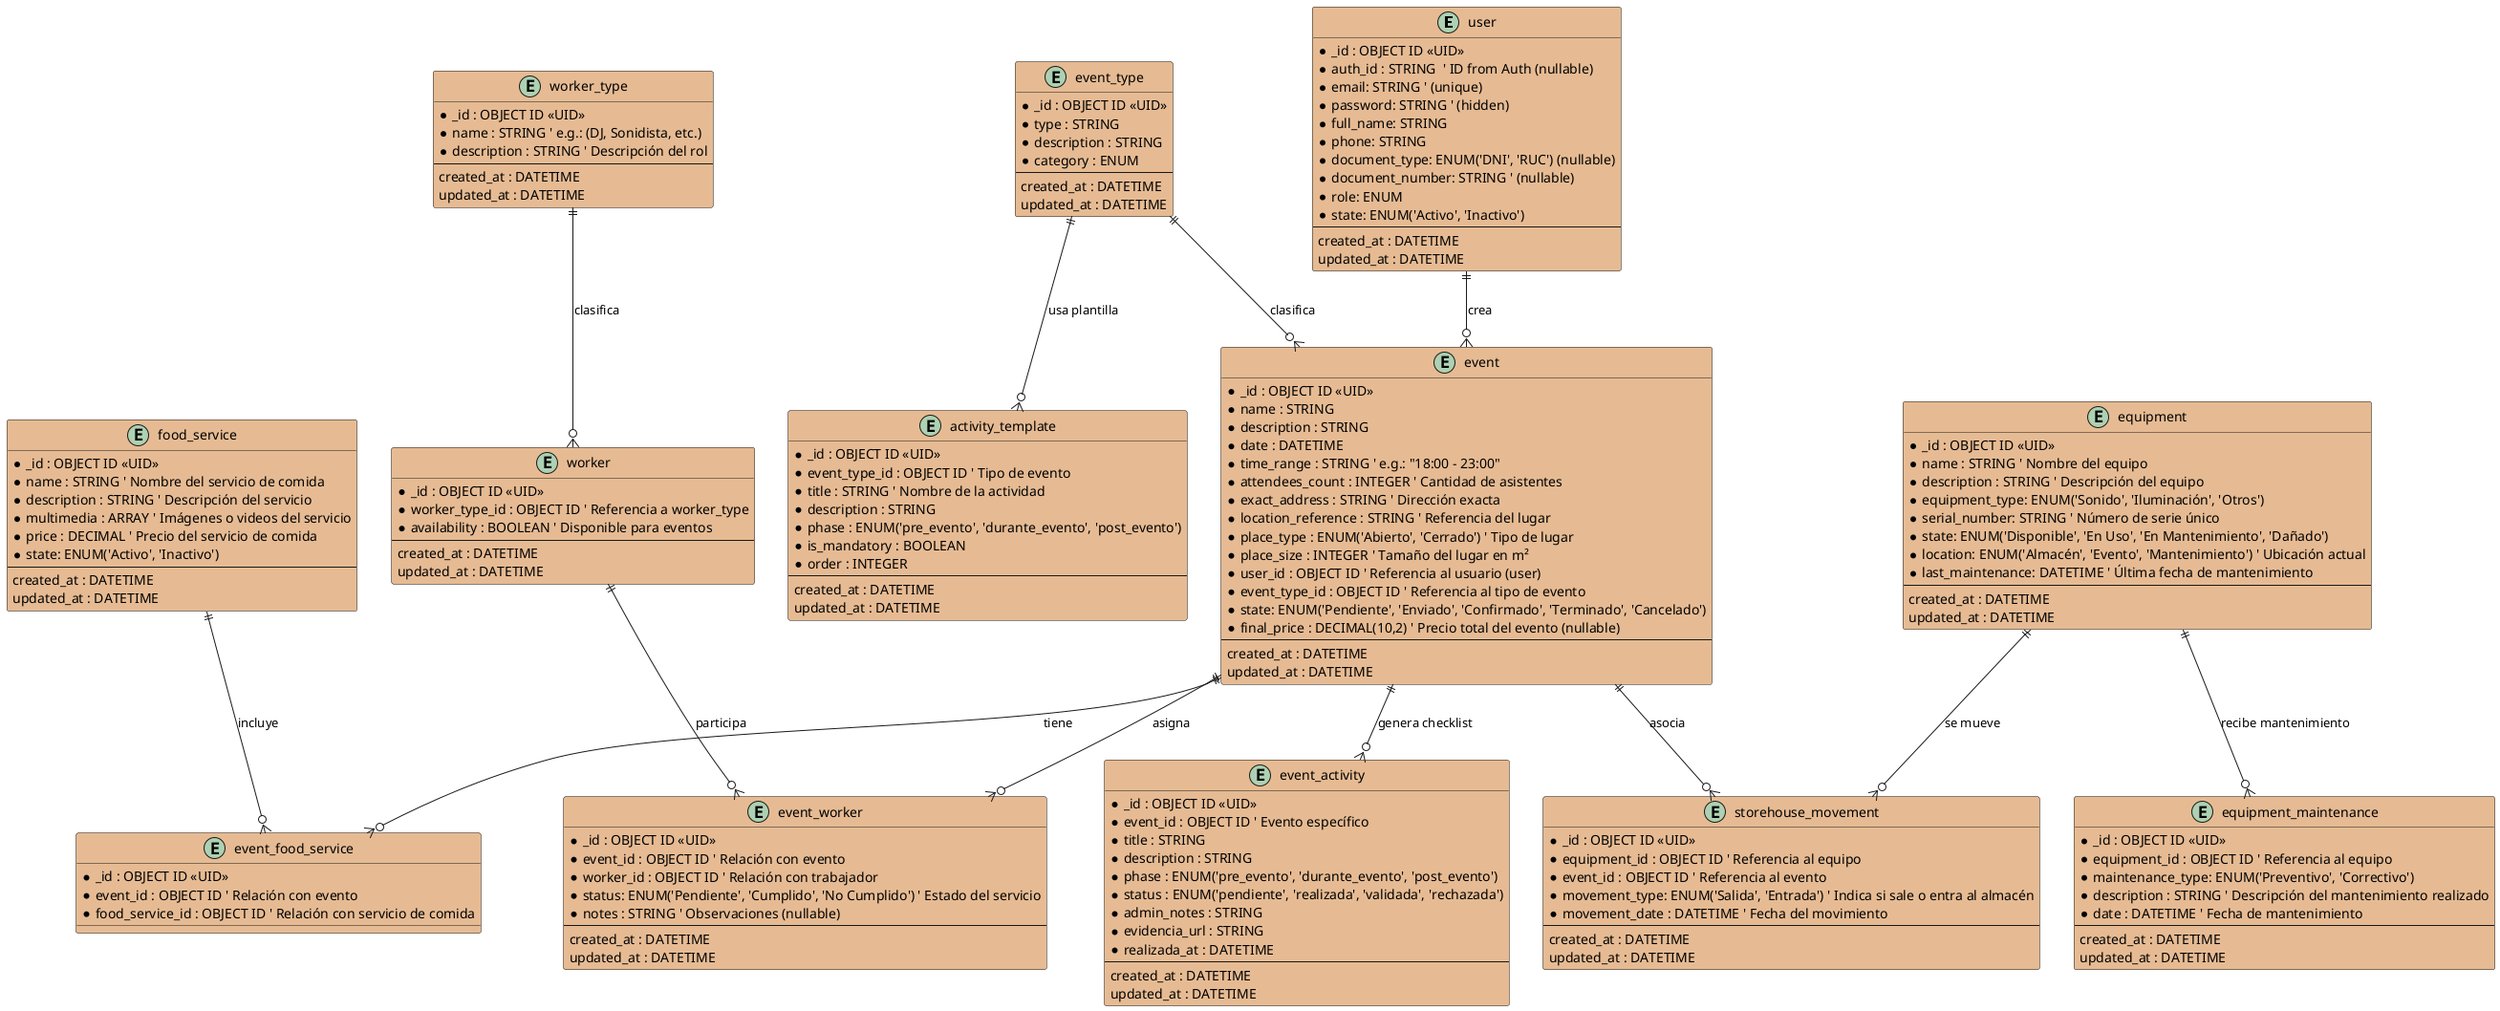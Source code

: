 @startuml levelmusic_diagram
'-----------------------------
' Entities
'-----------------------------
entity user #E6BB93 {
  * _id : OBJECT ID <<UID>>
  * auth_id : STRING  ' ID from Auth (nullable)
  * email: STRING ' (unique)
  * password: STRING ' (hidden)
  * full_name: STRING
  * phone: STRING
  * document_type: ENUM('DNI', 'RUC') (nullable)
  * document_number: STRING ' (nullable)
  * role: ENUM
  * state: ENUM('Activo', 'Inactivo')
  --
  created_at : DATETIME
  updated_at : DATETIME
}

entity event_type #E6BB93 {
  * _id : OBJECT ID <<UID>>
  * type : STRING
  * description : STRING
  * category : ENUM
  --
  created_at : DATETIME
  updated_at : DATETIME
}

entity event #E6BB93 {
  * _id : OBJECT ID <<UID>>
  * name : STRING
  * description : STRING
  * date : DATETIME
  * time_range : STRING ' e.g.: "18:00 - 23:00"
  * attendees_count : INTEGER ' Cantidad de asistentes
  * exact_address : STRING ' Dirección exacta
  * location_reference : STRING ' Referencia del lugar
  * place_type : ENUM('Abierto', 'Cerrado') ' Tipo de lugar
  * place_size : INTEGER ' Tamaño del lugar en m²
  * user_id : OBJECT ID ' Referencia al usuario (user)
  * event_type_id : OBJECT ID ' Referencia al tipo de evento
  * state: ENUM('Pendiente', 'Enviado', 'Confirmado', 'Terminado', 'Cancelado')
  * final_price : DECIMAL(10,2) ' Precio total del evento (nullable)
  --
  created_at : DATETIME
  updated_at : DATETIME
}

entity food_service #E6BB93 {
  * _id : OBJECT ID <<UID>>
  * name : STRING ' Nombre del servicio de comida
  * description : STRING ' Descripción del servicio
  * multimedia : ARRAY ' Imágenes o videos del servicio
  * price : DECIMAL ' Precio del servicio de comida
  * state: ENUM('Activo', 'Inactivo')
  --
  created_at : DATETIME
  updated_at : DATETIME
}

entity event_food_service #E6BB93 {
  * _id : OBJECT ID <<UID>>
  * event_id : OBJECT ID ' Relación con evento
  * food_service_id : OBJECT ID ' Relación con servicio de comida
}

entity worker_type #E6BB93 {
  * _id : OBJECT ID <<UID>>
  * name : STRING ' e.g.: (DJ, Sonidista, etc.)
  * description : STRING ' Descripción del rol
  --
  created_at : DATETIME
  updated_at : DATETIME
}

entity worker #E6BB93 {
  * _id : OBJECT ID <<UID>>
  * worker_type_id : OBJECT ID ' Referencia a worker_type
  * availability : BOOLEAN ' Disponible para eventos
  --
  created_at : DATETIME
  updated_at : DATETIME
}

entity event_worker #E6BB93 {
  * _id : OBJECT ID <<UID>>
  * event_id : OBJECT ID ' Relación con evento
  * worker_id : OBJECT ID ' Relación con trabajador
  * status: ENUM('Pendiente', 'Cumplido', 'No Cumplido') ' Estado del servicio
  * notes : STRING ' Observaciones (nullable)
  --
  created_at : DATETIME
  updated_at : DATETIME
}

entity equipment #E6BB93 {
  * _id : OBJECT ID <<UID>>
  * name : STRING ' Nombre del equipo
  * description : STRING ' Descripción del equipo
  * equipment_type: ENUM('Sonido', 'Iluminación', 'Otros') 
  * serial_number: STRING ' Número de serie único
  * state: ENUM('Disponible', 'En Uso', 'En Mantenimiento', 'Dañado')
  * location: ENUM('Almacén', 'Evento', 'Mantenimiento') ' Ubicación actual
  * last_maintenance: DATETIME ' Última fecha de mantenimiento
  --
  created_at : DATETIME
  updated_at : DATETIME
}

entity equipment_maintenance #E6BB93 {
  * _id : OBJECT ID <<UID>>
  * equipment_id : OBJECT ID ' Referencia al equipo
  * maintenance_type: ENUM('Preventivo', 'Correctivo')
  * description : STRING ' Descripción del mantenimiento realizado
  * date : DATETIME ' Fecha de mantenimiento
  --
  created_at : DATETIME
  updated_at : DATETIME
}

entity storehouse_movement #E6BB93 {
  * _id : OBJECT ID <<UID>>
  * equipment_id : OBJECT ID ' Referencia al equipo
  * event_id : OBJECT ID ' Referencia al evento
  * movement_type: ENUM('Salida', 'Entrada') ' Indica si sale o entra al almacén
  * movement_date : DATETIME ' Fecha del movimiento
  --
  created_at : DATETIME
  updated_at : DATETIME
}

entity activity_template #E6BB93 {
  * _id : OBJECT ID <<UID>>
  * event_type_id : OBJECT ID ' Tipo de evento
  * title : STRING ' Nombre de la actividad
  * description : STRING
  * phase : ENUM('pre_evento', 'durante_evento', 'post_evento')
  * is_mandatory : BOOLEAN
  * order : INTEGER
  --
  created_at : DATETIME
  updated_at : DATETIME
}

entity event_activity #E6BB93 {
  * _id : OBJECT ID <<UID>>
  * event_id : OBJECT ID ' Evento específico
  * title : STRING
  * description : STRING
  * phase : ENUM('pre_evento', 'durante_evento', 'post_evento')
  * status : ENUM('pendiente', 'realizada', 'validada', 'rechazada')
  * admin_notes : STRING
  * evidencia_url : STRING
  * realizada_at : DATETIME
  --
  created_at : DATETIME
  updated_at : DATETIME
}

'-----------------------------
' Relationships
'-----------------------------

user ||--o{ event : "crea"
event_type ||--o{ event : "clasifica"
event ||--o{ event_food_service : "tiene"
food_service ||--o{ event_food_service : "incluye"
worker_type ||--o{ worker : "clasifica"
event ||--o{ event_worker : "asigna"
worker ||--o{ event_worker : "participa"
event ||--o{ storehouse_movement : "asocia"
equipment ||--o{ storehouse_movement : "se mueve"
equipment ||--o{ equipment_maintenance : "recibe mantenimiento"
event_type ||--o{ activity_template : "usa plantilla"
event ||--o{ event_activity : "genera checklist"

@enduml
